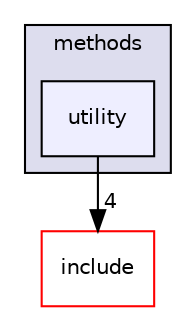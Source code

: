 digraph "utility" {
  compound=true
  node [ fontsize="10", fontname="Helvetica"];
  edge [ labelfontsize="10", labelfontname="Helvetica"];
  subgraph clusterdir_717c9ec00bc88ff78f9ce2d43b047a3d {
    graph [ bgcolor="#ddddee", pencolor="black", label="methods" fontname="Helvetica", fontsize="10", URL="dir_717c9ec00bc88ff78f9ce2d43b047a3d.html"]
  dir_edd5a3d330b0b7473c06c1a12e61e1cf [shape=box, label="utility", style="filled", fillcolor="#eeeeff", pencolor="black", URL="dir_edd5a3d330b0b7473c06c1a12e61e1cf.html"];
  }
  dir_5a30104352ef4255dc24354b02eb2d20 [shape=box label="include" fillcolor="white" style="filled" color="red" URL="dir_5a30104352ef4255dc24354b02eb2d20.html"];
  dir_edd5a3d330b0b7473c06c1a12e61e1cf->dir_5a30104352ef4255dc24354b02eb2d20 [headlabel="4", labeldistance=1.5 headhref="dir_000027_000003.html"];
}

